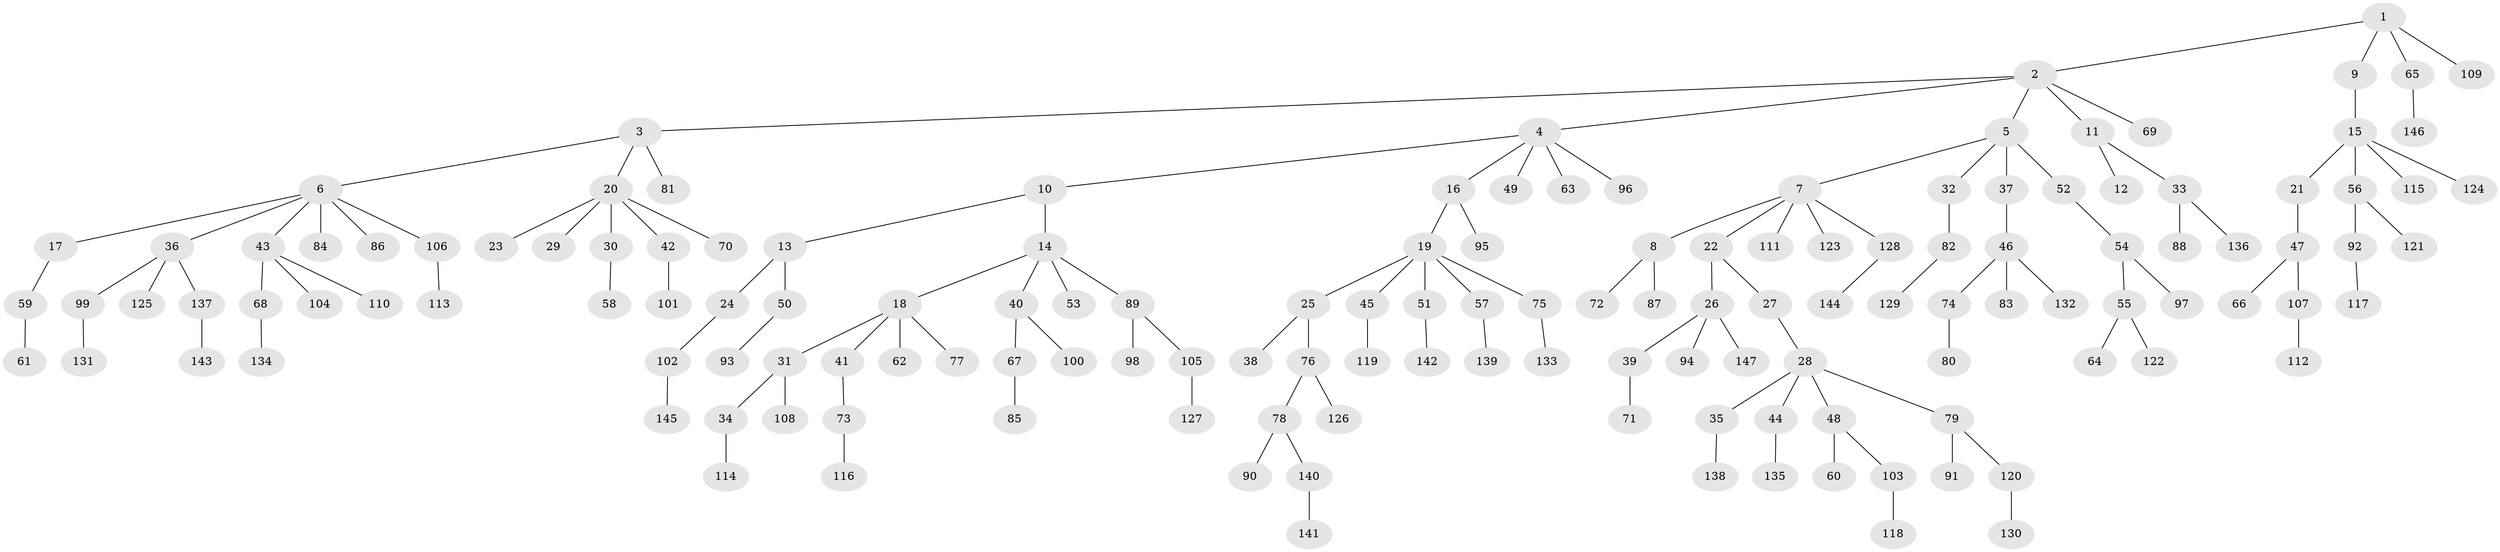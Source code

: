 // coarse degree distribution, {4: 0.07920792079207921, 8: 0.009900990099009901, 5: 0.039603960396039604, 6: 0.019801980198019802, 2: 0.25742574257425743, 3: 0.04950495049504951, 7: 0.009900990099009901, 1: 0.5346534653465347}
// Generated by graph-tools (version 1.1) at 2025/24/03/03/25 07:24:07]
// undirected, 147 vertices, 146 edges
graph export_dot {
graph [start="1"]
  node [color=gray90,style=filled];
  1;
  2;
  3;
  4;
  5;
  6;
  7;
  8;
  9;
  10;
  11;
  12;
  13;
  14;
  15;
  16;
  17;
  18;
  19;
  20;
  21;
  22;
  23;
  24;
  25;
  26;
  27;
  28;
  29;
  30;
  31;
  32;
  33;
  34;
  35;
  36;
  37;
  38;
  39;
  40;
  41;
  42;
  43;
  44;
  45;
  46;
  47;
  48;
  49;
  50;
  51;
  52;
  53;
  54;
  55;
  56;
  57;
  58;
  59;
  60;
  61;
  62;
  63;
  64;
  65;
  66;
  67;
  68;
  69;
  70;
  71;
  72;
  73;
  74;
  75;
  76;
  77;
  78;
  79;
  80;
  81;
  82;
  83;
  84;
  85;
  86;
  87;
  88;
  89;
  90;
  91;
  92;
  93;
  94;
  95;
  96;
  97;
  98;
  99;
  100;
  101;
  102;
  103;
  104;
  105;
  106;
  107;
  108;
  109;
  110;
  111;
  112;
  113;
  114;
  115;
  116;
  117;
  118;
  119;
  120;
  121;
  122;
  123;
  124;
  125;
  126;
  127;
  128;
  129;
  130;
  131;
  132;
  133;
  134;
  135;
  136;
  137;
  138;
  139;
  140;
  141;
  142;
  143;
  144;
  145;
  146;
  147;
  1 -- 2;
  1 -- 9;
  1 -- 65;
  1 -- 109;
  2 -- 3;
  2 -- 4;
  2 -- 5;
  2 -- 11;
  2 -- 69;
  3 -- 6;
  3 -- 20;
  3 -- 81;
  4 -- 10;
  4 -- 16;
  4 -- 49;
  4 -- 63;
  4 -- 96;
  5 -- 7;
  5 -- 32;
  5 -- 37;
  5 -- 52;
  6 -- 17;
  6 -- 36;
  6 -- 43;
  6 -- 84;
  6 -- 86;
  6 -- 106;
  7 -- 8;
  7 -- 22;
  7 -- 111;
  7 -- 123;
  7 -- 128;
  8 -- 72;
  8 -- 87;
  9 -- 15;
  10 -- 13;
  10 -- 14;
  11 -- 12;
  11 -- 33;
  13 -- 24;
  13 -- 50;
  14 -- 18;
  14 -- 40;
  14 -- 53;
  14 -- 89;
  15 -- 21;
  15 -- 56;
  15 -- 115;
  15 -- 124;
  16 -- 19;
  16 -- 95;
  17 -- 59;
  18 -- 31;
  18 -- 41;
  18 -- 62;
  18 -- 77;
  19 -- 25;
  19 -- 45;
  19 -- 51;
  19 -- 57;
  19 -- 75;
  20 -- 23;
  20 -- 29;
  20 -- 30;
  20 -- 42;
  20 -- 70;
  21 -- 47;
  22 -- 26;
  22 -- 27;
  24 -- 102;
  25 -- 38;
  25 -- 76;
  26 -- 39;
  26 -- 94;
  26 -- 147;
  27 -- 28;
  28 -- 35;
  28 -- 44;
  28 -- 48;
  28 -- 79;
  30 -- 58;
  31 -- 34;
  31 -- 108;
  32 -- 82;
  33 -- 88;
  33 -- 136;
  34 -- 114;
  35 -- 138;
  36 -- 99;
  36 -- 125;
  36 -- 137;
  37 -- 46;
  39 -- 71;
  40 -- 67;
  40 -- 100;
  41 -- 73;
  42 -- 101;
  43 -- 68;
  43 -- 104;
  43 -- 110;
  44 -- 135;
  45 -- 119;
  46 -- 74;
  46 -- 83;
  46 -- 132;
  47 -- 66;
  47 -- 107;
  48 -- 60;
  48 -- 103;
  50 -- 93;
  51 -- 142;
  52 -- 54;
  54 -- 55;
  54 -- 97;
  55 -- 64;
  55 -- 122;
  56 -- 92;
  56 -- 121;
  57 -- 139;
  59 -- 61;
  65 -- 146;
  67 -- 85;
  68 -- 134;
  73 -- 116;
  74 -- 80;
  75 -- 133;
  76 -- 78;
  76 -- 126;
  78 -- 90;
  78 -- 140;
  79 -- 91;
  79 -- 120;
  82 -- 129;
  89 -- 98;
  89 -- 105;
  92 -- 117;
  99 -- 131;
  102 -- 145;
  103 -- 118;
  105 -- 127;
  106 -- 113;
  107 -- 112;
  120 -- 130;
  128 -- 144;
  137 -- 143;
  140 -- 141;
}
